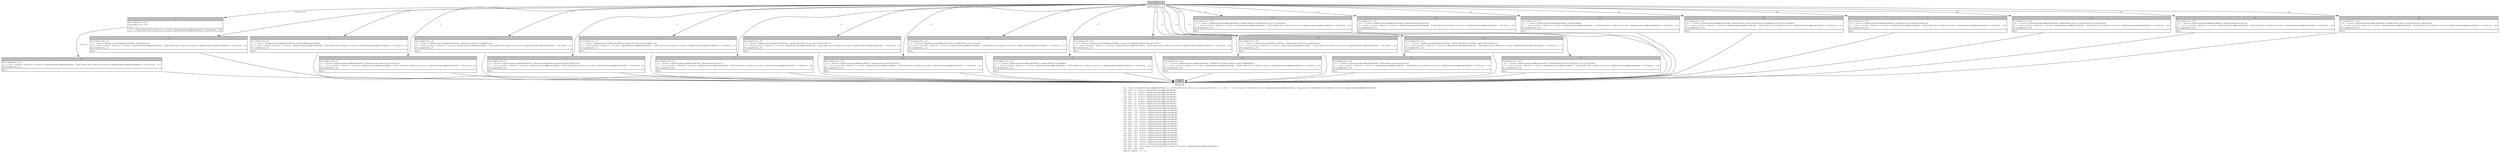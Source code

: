 digraph Mir_0_11149 {
    graph [fontname="Courier, monospace"];
    node [fontname="Courier, monospace"];
    edge [fontname="Courier, monospace"];
    label=<fn &lt;state::UpdateLendingMarketMode as TryFromPrimitive&gt;::try_from_primitive(_1: u64) -&gt; std::result::Result&lt;state::UpdateLendingMarketMode, num_enum::TryFromPrimitiveError&lt;state::UpdateLendingMarketMode&gt;&gt;<br align="left"/>let mut _2: state::UpdateLendingMarketMode;<br align="left"/>let mut _3: state::UpdateLendingMarketMode;<br align="left"/>let mut _4: state::UpdateLendingMarketMode;<br align="left"/>let mut _5: state::UpdateLendingMarketMode;<br align="left"/>let mut _6: state::UpdateLendingMarketMode;<br align="left"/>let mut _7: state::UpdateLendingMarketMode;<br align="left"/>let mut _8: state::UpdateLendingMarketMode;<br align="left"/>let mut _9: state::UpdateLendingMarketMode;<br align="left"/>let mut _10: state::UpdateLendingMarketMode;<br align="left"/>let mut _11: state::UpdateLendingMarketMode;<br align="left"/>let mut _12: state::UpdateLendingMarketMode;<br align="left"/>let mut _13: state::UpdateLendingMarketMode;<br align="left"/>let mut _14: state::UpdateLendingMarketMode;<br align="left"/>let mut _15: state::UpdateLendingMarketMode;<br align="left"/>let mut _16: state::UpdateLendingMarketMode;<br align="left"/>let mut _17: state::UpdateLendingMarketMode;<br align="left"/>let mut _18: state::UpdateLendingMarketMode;<br align="left"/>let mut _19: state::UpdateLendingMarketMode;<br align="left"/>let mut _20: state::UpdateLendingMarketMode;<br align="left"/>let mut _21: state::UpdateLendingMarketMode;<br align="left"/>let mut _22: state::UpdateLendingMarketMode;<br align="left"/>let mut _23: state::UpdateLendingMarketMode;<br align="left"/>let mut _24: state::UpdateLendingMarketMode;<br align="left"/>let mut _25: state::UpdateLendingMarketMode;<br align="left"/>let mut _26: state::UpdateLendingMarketMode;<br align="left"/>let mut _27: num_enum::TryFromPrimitiveError&lt;state::UpdateLendingMarketMode&gt;;<br align="left"/>let mut _28: u64;<br align="left"/>debug number =&gt; _1;<br align="left"/>>;
    bb0__0_11149 [shape="none", label=<<table border="0" cellborder="1" cellspacing="0"><tr><td bgcolor="gray" align="center" colspan="1">0</td></tr><tr><td align="left">switchInt(_1)</td></tr></table>>];
    bb1__0_11149 [shape="none", label=<<table border="0" cellborder="1" cellspacing="0"><tr><td bgcolor="gray" align="center" colspan="1">1</td></tr><tr><td align="left" balign="left">StorageLive(_27)<br/>StorageLive(_28)<br/>_28 = _1<br/></td></tr><tr><td align="left">_27 = TryFromPrimitiveError::&lt;state::UpdateLendingMarketMode&gt;::new(move _28)</td></tr></table>>];
    bb2__0_11149 [shape="none", label=<<table border="0" cellborder="1" cellspacing="0"><tr><td bgcolor="gray" align="center" colspan="1">2</td></tr><tr><td align="left" balign="left">StorageLive(_2)<br/>_2 = state::UpdateLendingMarketMode::UpdateOwner<br/>_0 = std::result::Result::&lt;state::UpdateLendingMarketMode, TryFromPrimitiveError&lt;state::UpdateLendingMarketMode&gt;&gt;::Ok(move _2)<br/>StorageDead(_2)<br/></td></tr><tr><td align="left">goto</td></tr></table>>];
    bb3__0_11149 [shape="none", label=<<table border="0" cellborder="1" cellspacing="0"><tr><td bgcolor="gray" align="center" colspan="1">3</td></tr><tr><td align="left" balign="left">StorageLive(_3)<br/>_3 = state::UpdateLendingMarketMode::UpdateEmergencyMode<br/>_0 = std::result::Result::&lt;state::UpdateLendingMarketMode, TryFromPrimitiveError&lt;state::UpdateLendingMarketMode&gt;&gt;::Ok(move _3)<br/>StorageDead(_3)<br/></td></tr><tr><td align="left">goto</td></tr></table>>];
    bb4__0_11149 [shape="none", label=<<table border="0" cellborder="1" cellspacing="0"><tr><td bgcolor="gray" align="center" colspan="1">4</td></tr><tr><td align="left" balign="left">StorageLive(_4)<br/>_4 = state::UpdateLendingMarketMode::UpdateLiquidationCloseFactor<br/>_0 = std::result::Result::&lt;state::UpdateLendingMarketMode, TryFromPrimitiveError&lt;state::UpdateLendingMarketMode&gt;&gt;::Ok(move _4)<br/>StorageDead(_4)<br/></td></tr><tr><td align="left">goto</td></tr></table>>];
    bb5__0_11149 [shape="none", label=<<table border="0" cellborder="1" cellspacing="0"><tr><td bgcolor="gray" align="center" colspan="1">5</td></tr><tr><td align="left" balign="left">StorageLive(_5)<br/>_5 = state::UpdateLendingMarketMode::UpdateLiquidationMaxValue<br/>_0 = std::result::Result::&lt;state::UpdateLendingMarketMode, TryFromPrimitiveError&lt;state::UpdateLendingMarketMode&gt;&gt;::Ok(move _5)<br/>StorageDead(_5)<br/></td></tr><tr><td align="left">goto</td></tr></table>>];
    bb6__0_11149 [shape="none", label=<<table border="0" cellborder="1" cellspacing="0"><tr><td bgcolor="gray" align="center" colspan="1">6</td></tr><tr><td align="left" balign="left">StorageLive(_6)<br/>_6 = state::UpdateLendingMarketMode::DeprecatedUpdateGlobalUnhealthyBorrow<br/>_0 = std::result::Result::&lt;state::UpdateLendingMarketMode, TryFromPrimitiveError&lt;state::UpdateLendingMarketMode&gt;&gt;::Ok(move _6)<br/>StorageDead(_6)<br/></td></tr><tr><td align="left">goto</td></tr></table>>];
    bb7__0_11149 [shape="none", label=<<table border="0" cellborder="1" cellspacing="0"><tr><td bgcolor="gray" align="center" colspan="1">7</td></tr><tr><td align="left" balign="left">StorageLive(_7)<br/>_7 = state::UpdateLendingMarketMode::UpdateGlobalAllowedBorrow<br/>_0 = std::result::Result::&lt;state::UpdateLendingMarketMode, TryFromPrimitiveError&lt;state::UpdateLendingMarketMode&gt;&gt;::Ok(move _7)<br/>StorageDead(_7)<br/></td></tr><tr><td align="left">goto</td></tr></table>>];
    bb8__0_11149 [shape="none", label=<<table border="0" cellborder="1" cellspacing="0"><tr><td bgcolor="gray" align="center" colspan="1">8</td></tr><tr><td align="left" balign="left">StorageLive(_8)<br/>_8 = state::UpdateLendingMarketMode::UpdateRiskCouncil<br/>_0 = std::result::Result::&lt;state::UpdateLendingMarketMode, TryFromPrimitiveError&lt;state::UpdateLendingMarketMode&gt;&gt;::Ok(move _8)<br/>StorageDead(_8)<br/></td></tr><tr><td align="left">goto</td></tr></table>>];
    bb9__0_11149 [shape="none", label=<<table border="0" cellborder="1" cellspacing="0"><tr><td bgcolor="gray" align="center" colspan="1">9</td></tr><tr><td align="left" balign="left">StorageLive(_9)<br/>_9 = state::UpdateLendingMarketMode::UpdateMinFullLiquidationThreshold<br/>_0 = std::result::Result::&lt;state::UpdateLendingMarketMode, TryFromPrimitiveError&lt;state::UpdateLendingMarketMode&gt;&gt;::Ok(move _9)<br/>StorageDead(_9)<br/></td></tr><tr><td align="left">goto</td></tr></table>>];
    bb10__0_11149 [shape="none", label=<<table border="0" cellborder="1" cellspacing="0"><tr><td bgcolor="gray" align="center" colspan="1">10</td></tr><tr><td align="left" balign="left">StorageLive(_10)<br/>_10 = state::UpdateLendingMarketMode::UpdateInsolvencyRiskLtv<br/>_0 = std::result::Result::&lt;state::UpdateLendingMarketMode, TryFromPrimitiveError&lt;state::UpdateLendingMarketMode&gt;&gt;::Ok(move _10)<br/>StorageDead(_10)<br/></td></tr><tr><td align="left">goto</td></tr></table>>];
    bb11__0_11149 [shape="none", label=<<table border="0" cellborder="1" cellspacing="0"><tr><td bgcolor="gray" align="center" colspan="1">11</td></tr><tr><td align="left" balign="left">StorageLive(_11)<br/>_11 = state::UpdateLendingMarketMode::UpdateElevationGroup<br/>_0 = std::result::Result::&lt;state::UpdateLendingMarketMode, TryFromPrimitiveError&lt;state::UpdateLendingMarketMode&gt;&gt;::Ok(move _11)<br/>StorageDead(_11)<br/></td></tr><tr><td align="left">goto</td></tr></table>>];
    bb12__0_11149 [shape="none", label=<<table border="0" cellborder="1" cellspacing="0"><tr><td bgcolor="gray" align="center" colspan="1">12</td></tr><tr><td align="left" balign="left">StorageLive(_12)<br/>_12 = state::UpdateLendingMarketMode::UpdateReferralFeeBps<br/>_0 = std::result::Result::&lt;state::UpdateLendingMarketMode, TryFromPrimitiveError&lt;state::UpdateLendingMarketMode&gt;&gt;::Ok(move _12)<br/>StorageDead(_12)<br/></td></tr><tr><td align="left">goto</td></tr></table>>];
    bb13__0_11149 [shape="none", label=<<table border="0" cellborder="1" cellspacing="0"><tr><td bgcolor="gray" align="center" colspan="1">13</td></tr><tr><td align="left" balign="left">StorageLive(_13)<br/>_13 = state::UpdateLendingMarketMode::DeprecatedUpdateMultiplierPoints<br/>_0 = std::result::Result::&lt;state::UpdateLendingMarketMode, TryFromPrimitiveError&lt;state::UpdateLendingMarketMode&gt;&gt;::Ok(move _13)<br/>StorageDead(_13)<br/></td></tr><tr><td align="left">goto</td></tr></table>>];
    bb14__0_11149 [shape="none", label=<<table border="0" cellborder="1" cellspacing="0"><tr><td bgcolor="gray" align="center" colspan="1">14</td></tr><tr><td align="left" balign="left">StorageLive(_14)<br/>_14 = state::UpdateLendingMarketMode::UpdatePriceRefreshTriggerToMaxAgePct<br/>_0 = std::result::Result::&lt;state::UpdateLendingMarketMode, TryFromPrimitiveError&lt;state::UpdateLendingMarketMode&gt;&gt;::Ok(move _14)<br/>StorageDead(_14)<br/></td></tr><tr><td align="left">goto</td></tr></table>>];
    bb15__0_11149 [shape="none", label=<<table border="0" cellborder="1" cellspacing="0"><tr><td bgcolor="gray" align="center" colspan="1">15</td></tr><tr><td align="left" balign="left">StorageLive(_15)<br/>_15 = state::UpdateLendingMarketMode::UpdateAutodeleverageEnabled<br/>_0 = std::result::Result::&lt;state::UpdateLendingMarketMode, TryFromPrimitiveError&lt;state::UpdateLendingMarketMode&gt;&gt;::Ok(move _15)<br/>StorageDead(_15)<br/></td></tr><tr><td align="left">goto</td></tr></table>>];
    bb16__0_11149 [shape="none", label=<<table border="0" cellborder="1" cellspacing="0"><tr><td bgcolor="gray" align="center" colspan="1">16</td></tr><tr><td align="left" balign="left">StorageLive(_16)<br/>_16 = state::UpdateLendingMarketMode::UpdateBorrowingDisabled<br/>_0 = std::result::Result::&lt;state::UpdateLendingMarketMode, TryFromPrimitiveError&lt;state::UpdateLendingMarketMode&gt;&gt;::Ok(move _16)<br/>StorageDead(_16)<br/></td></tr><tr><td align="left">goto</td></tr></table>>];
    bb17__0_11149 [shape="none", label=<<table border="0" cellborder="1" cellspacing="0"><tr><td bgcolor="gray" align="center" colspan="1">17</td></tr><tr><td align="left" balign="left">StorageLive(_17)<br/>_17 = state::UpdateLendingMarketMode::UpdateMinNetValueObligationPostAction<br/>_0 = std::result::Result::&lt;state::UpdateLendingMarketMode, TryFromPrimitiveError&lt;state::UpdateLendingMarketMode&gt;&gt;::Ok(move _17)<br/>StorageDead(_17)<br/></td></tr><tr><td align="left">goto</td></tr></table>>];
    bb18__0_11149 [shape="none", label=<<table border="0" cellborder="1" cellspacing="0"><tr><td bgcolor="gray" align="center" colspan="1">18</td></tr><tr><td align="left" balign="left">StorageLive(_18)<br/>_18 = state::UpdateLendingMarketMode::UpdateMinValueLtvSkipPriorityLiqCheck<br/>_0 = std::result::Result::&lt;state::UpdateLendingMarketMode, TryFromPrimitiveError&lt;state::UpdateLendingMarketMode&gt;&gt;::Ok(move _18)<br/>StorageDead(_18)<br/></td></tr><tr><td align="left">goto</td></tr></table>>];
    bb19__0_11149 [shape="none", label=<<table border="0" cellborder="1" cellspacing="0"><tr><td bgcolor="gray" align="center" colspan="1">19</td></tr><tr><td align="left" balign="left">StorageLive(_19)<br/>_19 = state::UpdateLendingMarketMode::UpdateMinValueBfSkipPriorityLiqCheck<br/>_0 = std::result::Result::&lt;state::UpdateLendingMarketMode, TryFromPrimitiveError&lt;state::UpdateLendingMarketMode&gt;&gt;::Ok(move _19)<br/>StorageDead(_19)<br/></td></tr><tr><td align="left">goto</td></tr></table>>];
    bb20__0_11149 [shape="none", label=<<table border="0" cellborder="1" cellspacing="0"><tr><td bgcolor="gray" align="center" colspan="1">20</td></tr><tr><td align="left" balign="left">StorageLive(_20)<br/>_20 = state::UpdateLendingMarketMode::UpdatePaddingFields<br/>_0 = std::result::Result::&lt;state::UpdateLendingMarketMode, TryFromPrimitiveError&lt;state::UpdateLendingMarketMode&gt;&gt;::Ok(move _20)<br/>StorageDead(_20)<br/></td></tr><tr><td align="left">goto</td></tr></table>>];
    bb21__0_11149 [shape="none", label=<<table border="0" cellborder="1" cellspacing="0"><tr><td bgcolor="gray" align="center" colspan="1">21</td></tr><tr><td align="left" balign="left">StorageLive(_21)<br/>_21 = state::UpdateLendingMarketMode::UpdateName<br/>_0 = std::result::Result::&lt;state::UpdateLendingMarketMode, TryFromPrimitiveError&lt;state::UpdateLendingMarketMode&gt;&gt;::Ok(move _21)<br/>StorageDead(_21)<br/></td></tr><tr><td align="left">goto</td></tr></table>>];
    bb22__0_11149 [shape="none", label=<<table border="0" cellborder="1" cellspacing="0"><tr><td bgcolor="gray" align="center" colspan="1">22</td></tr><tr><td align="left" balign="left">StorageLive(_22)<br/>_22 = state::UpdateLendingMarketMode::UpdateIndividualAutodeleverageMarginCallPeriodSecs<br/>_0 = std::result::Result::&lt;state::UpdateLendingMarketMode, TryFromPrimitiveError&lt;state::UpdateLendingMarketMode&gt;&gt;::Ok(move _22)<br/>StorageDead(_22)<br/></td></tr><tr><td align="left">goto</td></tr></table>>];
    bb23__0_11149 [shape="none", label=<<table border="0" cellborder="1" cellspacing="0"><tr><td bgcolor="gray" align="center" colspan="1">23</td></tr><tr><td align="left" balign="left">StorageLive(_23)<br/>_23 = state::UpdateLendingMarketMode::UpdateInitialDepositAmount<br/>_0 = std::result::Result::&lt;state::UpdateLendingMarketMode, TryFromPrimitiveError&lt;state::UpdateLendingMarketMode&gt;&gt;::Ok(move _23)<br/>StorageDead(_23)<br/></td></tr><tr><td align="left">goto</td></tr></table>>];
    bb24__0_11149 [shape="none", label=<<table border="0" cellborder="1" cellspacing="0"><tr><td bgcolor="gray" align="center" colspan="1">24</td></tr><tr><td align="left" balign="left">StorageLive(_24)<br/>_24 = state::UpdateLendingMarketMode::UpdateObligationOrderExecutionEnabled<br/>_0 = std::result::Result::&lt;state::UpdateLendingMarketMode, TryFromPrimitiveError&lt;state::UpdateLendingMarketMode&gt;&gt;::Ok(move _24)<br/>StorageDead(_24)<br/></td></tr><tr><td align="left">goto</td></tr></table>>];
    bb25__0_11149 [shape="none", label=<<table border="0" cellborder="1" cellspacing="0"><tr><td bgcolor="gray" align="center" colspan="1">25</td></tr><tr><td align="left" balign="left">StorageLive(_25)<br/>_25 = state::UpdateLendingMarketMode::UpdateImmutableFlag<br/>_0 = std::result::Result::&lt;state::UpdateLendingMarketMode, TryFromPrimitiveError&lt;state::UpdateLendingMarketMode&gt;&gt;::Ok(move _25)<br/>StorageDead(_25)<br/></td></tr><tr><td align="left">goto</td></tr></table>>];
    bb26__0_11149 [shape="none", label=<<table border="0" cellborder="1" cellspacing="0"><tr><td bgcolor="gray" align="center" colspan="1">26</td></tr><tr><td align="left" balign="left">StorageLive(_26)<br/>_26 = state::UpdateLendingMarketMode::UpdateObligationOrderCreationEnabled<br/>_0 = std::result::Result::&lt;state::UpdateLendingMarketMode, TryFromPrimitiveError&lt;state::UpdateLendingMarketMode&gt;&gt;::Ok(move _26)<br/>StorageDead(_26)<br/></td></tr><tr><td align="left">goto</td></tr></table>>];
    bb27__0_11149 [shape="none", label=<<table border="0" cellborder="1" cellspacing="0"><tr><td bgcolor="gray" align="center" colspan="1">27</td></tr><tr><td align="left" balign="left">StorageDead(_28)<br/>_0 = std::result::Result::&lt;state::UpdateLendingMarketMode, TryFromPrimitiveError&lt;state::UpdateLendingMarketMode&gt;&gt;::Err(move _27)<br/>StorageDead(_27)<br/></td></tr><tr><td align="left">goto</td></tr></table>>];
    bb28__0_11149 [shape="none", label=<<table border="0" cellborder="1" cellspacing="0"><tr><td bgcolor="gray" align="center" colspan="1">28</td></tr><tr><td align="left">return</td></tr></table>>];
    bb0__0_11149 -> bb2__0_11149 [label="0"];
    bb0__0_11149 -> bb3__0_11149 [label="1"];
    bb0__0_11149 -> bb4__0_11149 [label="2"];
    bb0__0_11149 -> bb5__0_11149 [label="3"];
    bb0__0_11149 -> bb6__0_11149 [label="4"];
    bb0__0_11149 -> bb7__0_11149 [label="5"];
    bb0__0_11149 -> bb8__0_11149 [label="6"];
    bb0__0_11149 -> bb9__0_11149 [label="7"];
    bb0__0_11149 -> bb10__0_11149 [label="8"];
    bb0__0_11149 -> bb11__0_11149 [label="9"];
    bb0__0_11149 -> bb12__0_11149 [label="10"];
    bb0__0_11149 -> bb13__0_11149 [label="11"];
    bb0__0_11149 -> bb14__0_11149 [label="12"];
    bb0__0_11149 -> bb15__0_11149 [label="13"];
    bb0__0_11149 -> bb16__0_11149 [label="14"];
    bb0__0_11149 -> bb17__0_11149 [label="15"];
    bb0__0_11149 -> bb18__0_11149 [label="16"];
    bb0__0_11149 -> bb19__0_11149 [label="17"];
    bb0__0_11149 -> bb20__0_11149 [label="18"];
    bb0__0_11149 -> bb21__0_11149 [label="19"];
    bb0__0_11149 -> bb22__0_11149 [label="20"];
    bb0__0_11149 -> bb23__0_11149 [label="21"];
    bb0__0_11149 -> bb24__0_11149 [label="22"];
    bb0__0_11149 -> bb25__0_11149 [label="23"];
    bb0__0_11149 -> bb26__0_11149 [label="24"];
    bb0__0_11149 -> bb1__0_11149 [label="otherwise"];
    bb1__0_11149 -> bb27__0_11149 [label="return"];
    bb2__0_11149 -> bb28__0_11149 [label=""];
    bb3__0_11149 -> bb28__0_11149 [label=""];
    bb4__0_11149 -> bb28__0_11149 [label=""];
    bb5__0_11149 -> bb28__0_11149 [label=""];
    bb6__0_11149 -> bb28__0_11149 [label=""];
    bb7__0_11149 -> bb28__0_11149 [label=""];
    bb8__0_11149 -> bb28__0_11149 [label=""];
    bb9__0_11149 -> bb28__0_11149 [label=""];
    bb10__0_11149 -> bb28__0_11149 [label=""];
    bb11__0_11149 -> bb28__0_11149 [label=""];
    bb12__0_11149 -> bb28__0_11149 [label=""];
    bb13__0_11149 -> bb28__0_11149 [label=""];
    bb14__0_11149 -> bb28__0_11149 [label=""];
    bb15__0_11149 -> bb28__0_11149 [label=""];
    bb16__0_11149 -> bb28__0_11149 [label=""];
    bb17__0_11149 -> bb28__0_11149 [label=""];
    bb18__0_11149 -> bb28__0_11149 [label=""];
    bb19__0_11149 -> bb28__0_11149 [label=""];
    bb20__0_11149 -> bb28__0_11149 [label=""];
    bb21__0_11149 -> bb28__0_11149 [label=""];
    bb22__0_11149 -> bb28__0_11149 [label=""];
    bb23__0_11149 -> bb28__0_11149 [label=""];
    bb24__0_11149 -> bb28__0_11149 [label=""];
    bb25__0_11149 -> bb28__0_11149 [label=""];
    bb26__0_11149 -> bb28__0_11149 [label=""];
    bb27__0_11149 -> bb28__0_11149 [label=""];
}
